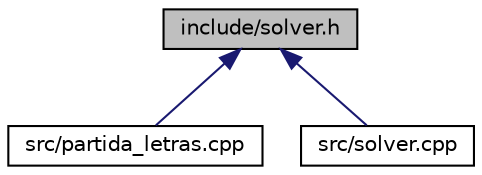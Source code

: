 digraph "include/solver.h"
{
 // LATEX_PDF_SIZE
  edge [fontname="Helvetica",fontsize="10",labelfontname="Helvetica",labelfontsize="10"];
  node [fontname="Helvetica",fontsize="10",shape=record];
  Node1 [label="include/solver.h",height=0.2,width=0.4,color="black", fillcolor="grey75", style="filled", fontcolor="black",tooltip="Archivo de especificación del TDA solver."];
  Node1 -> Node2 [dir="back",color="midnightblue",fontsize="10",style="solid",fontname="Helvetica"];
  Node2 [label="src/partida_letras.cpp",height=0.2,width=0.4,color="black", fillcolor="white", style="filled",URL="$partida__letras_8cpp.html",tooltip="programa que prueba el TDA Solver"];
  Node1 -> Node3 [dir="back",color="midnightblue",fontsize="10",style="solid",fontname="Helvetica"];
  Node3 [label="src/solver.cpp",height=0.2,width=0.4,color="black", fillcolor="white", style="filled",URL="$solver_8cpp.html",tooltip="Archivo de implementación del TDA solver."];
}
